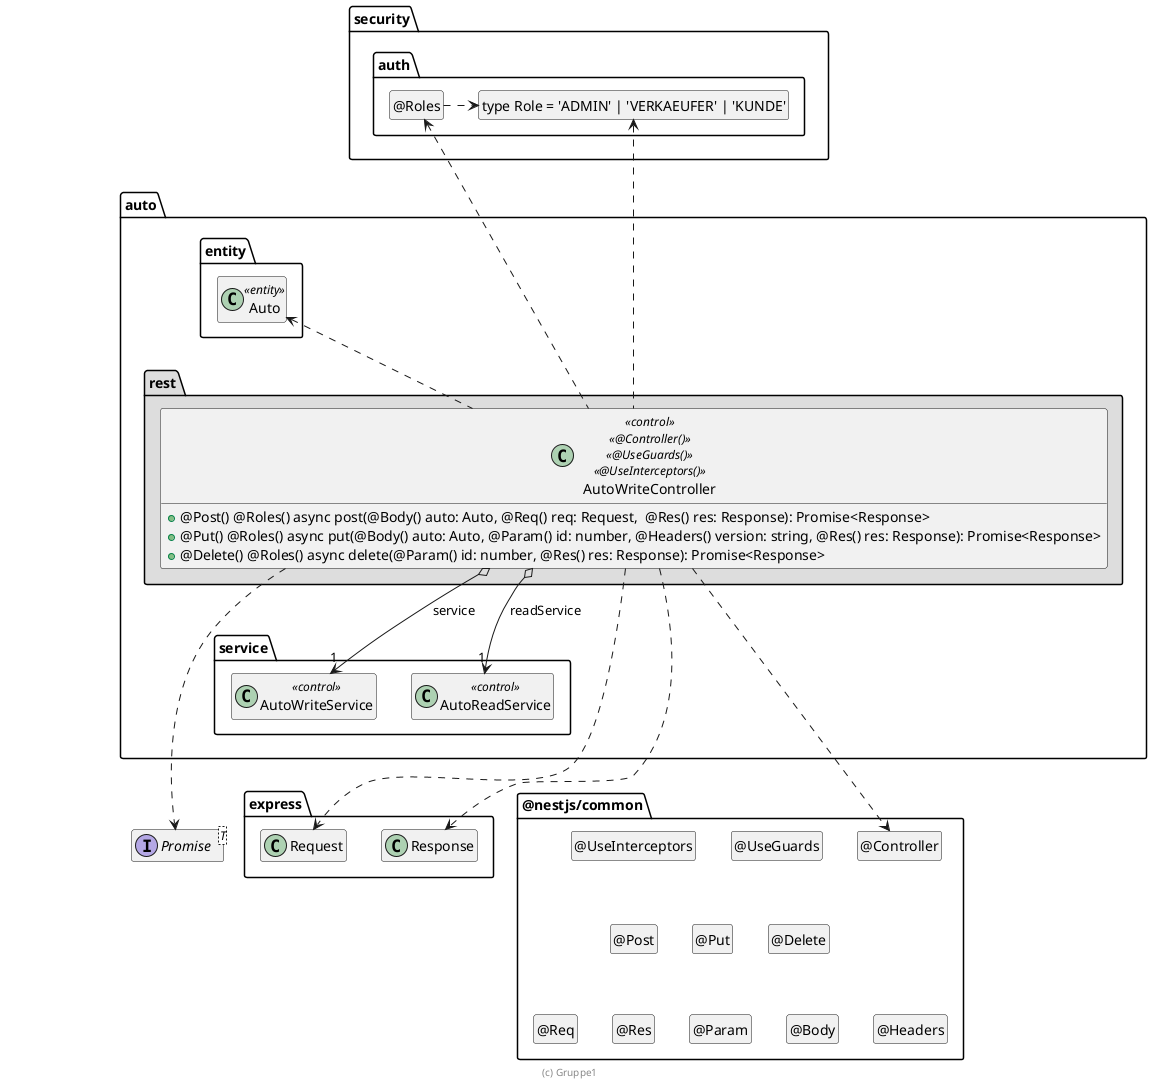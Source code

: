 ' Preview durch <Alt>d

@startuml Controller-Klasse

interface Promise<T>

package @nestjs/common {
  class "@Controller" as Controller
  hide Controller circle

  class "@UseGuards" as UseGuards
  hide UseGuards circle

  class "@UseInterceptors" as UseInterceptors
  hide UseInterceptors circle

  class "@Post" as Post
  hide Post circle

  class "@Put" as Put
  hide Put circle

  class "@Delete" as Delete
  hide Delete circle

  class "@Req" as Req
  hide Req circle

  class "@Res" as Res
  hide Res circle

  class "@Param" as Param
  hide Param circle

  class "@Body" as Body
  hide Body circle

  class "@Headers" as Headers
  hide Headers circle

  UseInterceptors .[hidden].> Post
  UseInterceptors .[hidden].> Put
  UseInterceptors .[hidden].> Delete

  Post .[hidden].> Req
  Post .[hidden].> Res
  Post .[hidden].> Param
  Post .[hidden].> Body
  Post .[hidden].> Headers
}

package express {
  class Request
  class Response

  Response .right[hidden].> Controller
}

package security.auth {
  class "type Role = 'ADMIN' | 'VERKAEUFER' | 'KUNDE'" as Role
  hide Role circle

  class "@Roles" as Roles
  hide Roles circle

  Roles .right.> Role
}

package auto {
  package entity #FFFFFF {
    class Auto <<entity>>

    Auto .[hidden].> Promise
    Auto .[hidden].> Request
  }

  package service {
    class AutoWriteService << control >>
    class AutoReadService << control >>
  }

  package rest #DDDDDD {
    class AutoWriteController << control >> << @Controller() >> << @UseGuards() >> << @UseInterceptors() >> {
      + @Post() @Roles() async post(@Body() auto: Auto, @Req() req: Request,  @Res() res: Response): Promise<Response>
      + @Put() @Roles() async put(@Body() auto: Auto, @Param() id: number, @Headers() version: string, @Res() res: Response): Promise<Response>
      + @Delete() @Roles() async delete(@Param() id: number, @Res() res: Response): Promise<Response>
    }

    AutoWriteController o--> "1" AutoWriteService : service
    AutoWriteController o--> "1" AutoReadService : readService
    AutoWriteController ..up> Auto

    AutoWriteController ..> Controller

    AutoWriteController .up.> Roles
    AutoWriteController .up.> Role

    AutoWriteController ..> Request
    AutoWriteController ..> Response
    AutoWriteController ..> Promise

    Auto .up[hidden].> Roles
    AutoWriteService .[hidden].> Request
    AutoWriteService .[hidden].> Promise
  }
}

hide empty members

footer (c) Gruppe1

@enduml